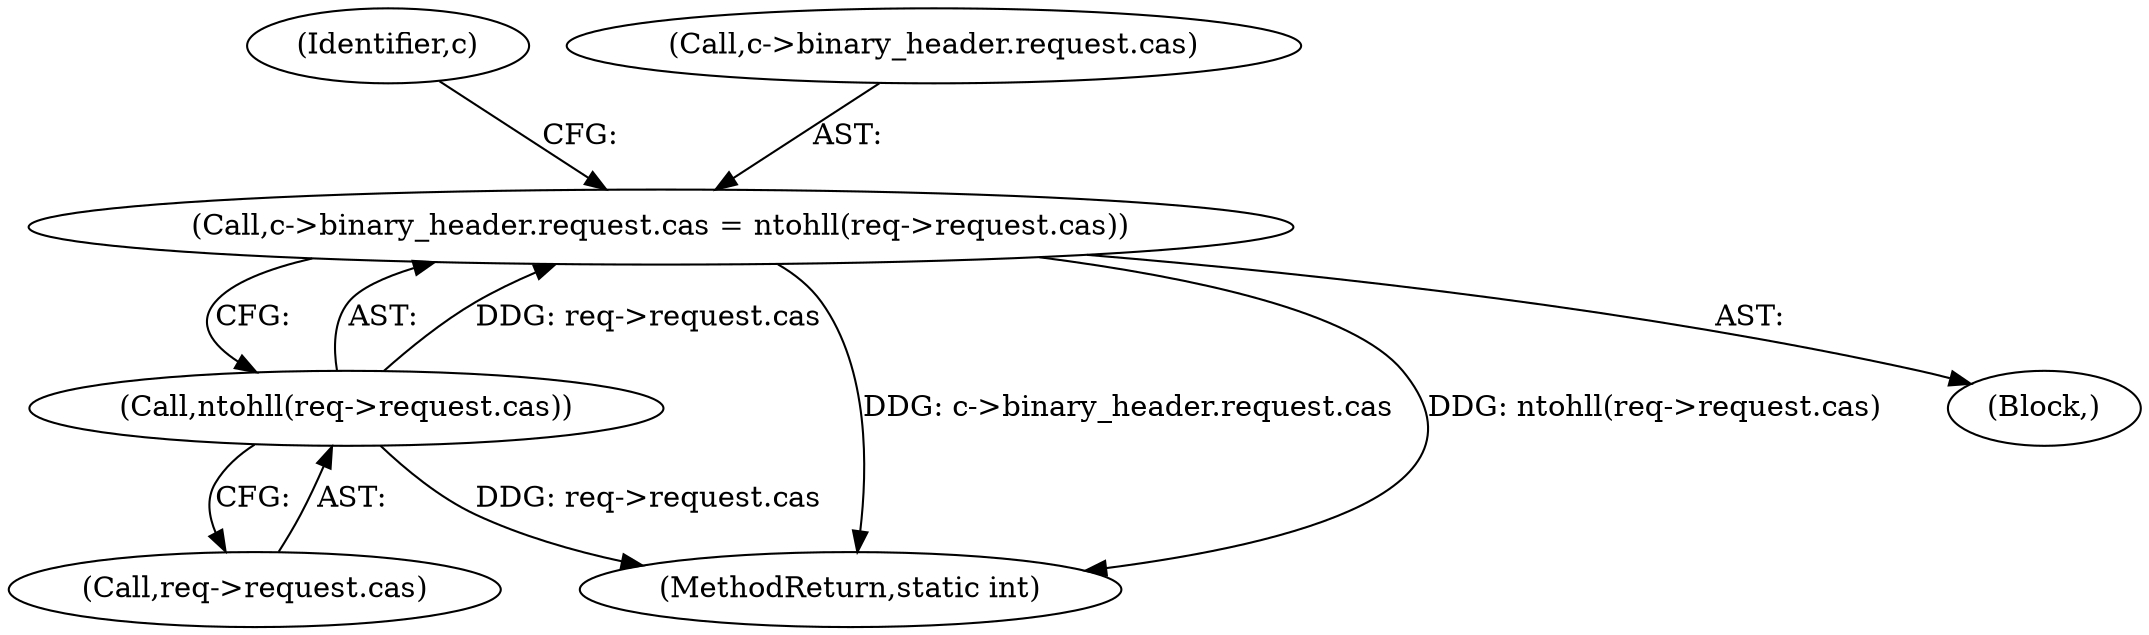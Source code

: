 digraph "0_memcached_d9cd01ede97f4145af9781d448c62a3318952719@pointer" {
"1000342" [label="(Call,c->binary_header.request.cas = ntohll(req->request.cas))"];
"1000350" [label="(Call,ntohll(req->request.cas))"];
"1000350" [label="(Call,ntohll(req->request.cas))"];
"1000361" [label="(Identifier,c)"];
"1000342" [label="(Call,c->binary_header.request.cas = ntohll(req->request.cas))"];
"1000343" [label="(Call,c->binary_header.request.cas)"];
"1000613" [label="(MethodReturn,static int)"];
"1000351" [label="(Call,req->request.cas)"];
"1000207" [label="(Block,)"];
"1000342" -> "1000207"  [label="AST: "];
"1000342" -> "1000350"  [label="CFG: "];
"1000343" -> "1000342"  [label="AST: "];
"1000350" -> "1000342"  [label="AST: "];
"1000361" -> "1000342"  [label="CFG: "];
"1000342" -> "1000613"  [label="DDG: c->binary_header.request.cas"];
"1000342" -> "1000613"  [label="DDG: ntohll(req->request.cas)"];
"1000350" -> "1000342"  [label="DDG: req->request.cas"];
"1000350" -> "1000351"  [label="CFG: "];
"1000351" -> "1000350"  [label="AST: "];
"1000350" -> "1000613"  [label="DDG: req->request.cas"];
}
